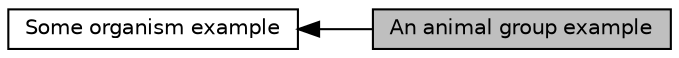 digraph "An animal group example"
{
  edge [fontname="Helvetica",fontsize="10",labelfontname="Helvetica",labelfontsize="10"];
  node [fontname="Helvetica",fontsize="10",shape=record];
  rankdir=LR;
  Node1 [label="Some organism example",height=0.2,width=0.4,color="black", fillcolor="white", style="filled",URL="$group__organism.html",tooltip="This is a brief description to the organism group. "];
  Node0 [label="An animal group example",height=0.2,width=0.4,color="black", fillcolor="grey75", style="filled", fontcolor="black"];
  Node1->Node0 [shape=plaintext, dir="back", style="solid"];
}
